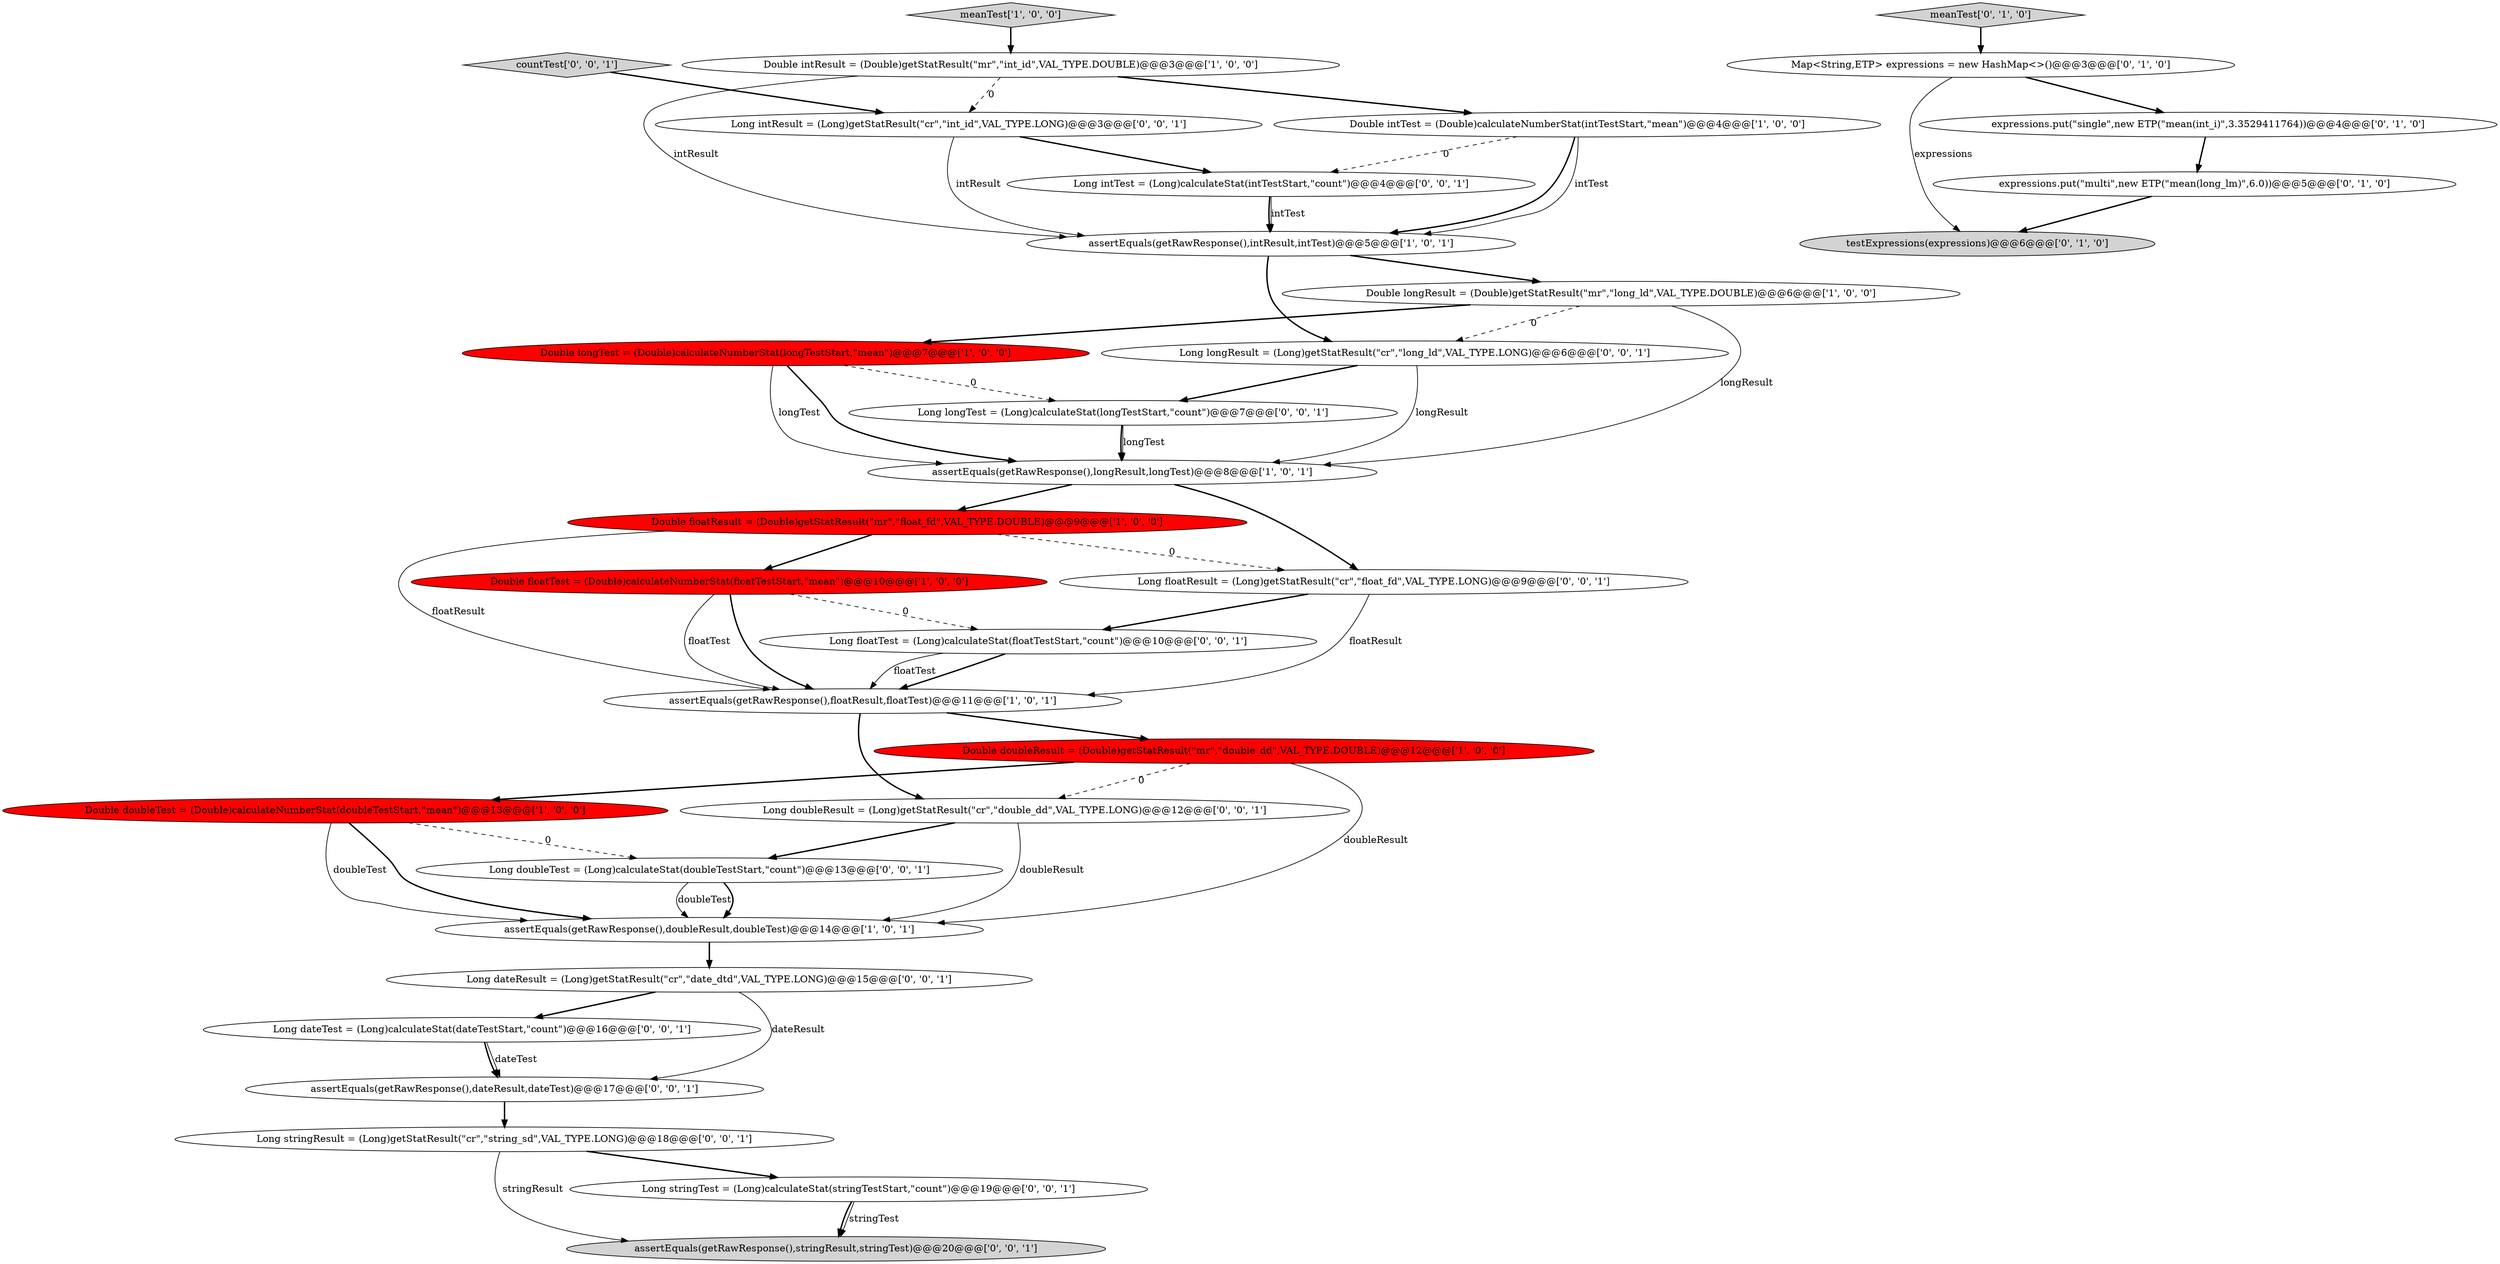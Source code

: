 digraph {
20 [style = filled, label = "Long stringResult = (Long)getStatResult(\"cr\",\"string_sd\",VAL_TYPE.LONG)@@@18@@@['0', '0', '1']", fillcolor = white, shape = ellipse image = "AAA0AAABBB3BBB"];
7 [style = filled, label = "Double intTest = (Double)calculateNumberStat(intTestStart,\"mean\")@@@4@@@['1', '0', '0']", fillcolor = white, shape = ellipse image = "AAA0AAABBB1BBB"];
3 [style = filled, label = "Double floatResult = (Double)getStatResult(\"mr\",\"float_fd\",VAL_TYPE.DOUBLE)@@@9@@@['1', '0', '0']", fillcolor = red, shape = ellipse image = "AAA1AAABBB1BBB"];
14 [style = filled, label = "meanTest['0', '1', '0']", fillcolor = lightgray, shape = diamond image = "AAA0AAABBB2BBB"];
28 [style = filled, label = "Long intTest = (Long)calculateStat(intTestStart,\"count\")@@@4@@@['0', '0', '1']", fillcolor = white, shape = ellipse image = "AAA0AAABBB3BBB"];
17 [style = filled, label = "expressions.put(\"multi\",new ETP(\"mean(long_lm)\",6.0))@@@5@@@['0', '1', '0']", fillcolor = white, shape = ellipse image = "AAA0AAABBB2BBB"];
18 [style = filled, label = "Long intResult = (Long)getStatResult(\"cr\",\"int_id\",VAL_TYPE.LONG)@@@3@@@['0', '0', '1']", fillcolor = white, shape = ellipse image = "AAA0AAABBB3BBB"];
31 [style = filled, label = "Long floatResult = (Long)getStatResult(\"cr\",\"float_fd\",VAL_TYPE.LONG)@@@9@@@['0', '0', '1']", fillcolor = white, shape = ellipse image = "AAA0AAABBB3BBB"];
2 [style = filled, label = "Double doubleTest = (Double)calculateNumberStat(doubleTestStart,\"mean\")@@@13@@@['1', '0', '0']", fillcolor = red, shape = ellipse image = "AAA1AAABBB1BBB"];
5 [style = filled, label = "assertEquals(getRawResponse(),floatResult,floatTest)@@@11@@@['1', '0', '1']", fillcolor = white, shape = ellipse image = "AAA0AAABBB1BBB"];
15 [style = filled, label = "testExpressions(expressions)@@@6@@@['0', '1', '0']", fillcolor = lightgray, shape = ellipse image = "AAA0AAABBB2BBB"];
13 [style = filled, label = "expressions.put(\"single\",new ETP(\"mean(int_i)\",3.3529411764))@@@4@@@['0', '1', '0']", fillcolor = white, shape = ellipse image = "AAA0AAABBB2BBB"];
26 [style = filled, label = "Long dateTest = (Long)calculateStat(dateTestStart,\"count\")@@@16@@@['0', '0', '1']", fillcolor = white, shape = ellipse image = "AAA0AAABBB3BBB"];
19 [style = filled, label = "assertEquals(getRawResponse(),dateResult,dateTest)@@@17@@@['0', '0', '1']", fillcolor = white, shape = ellipse image = "AAA0AAABBB3BBB"];
24 [style = filled, label = "assertEquals(getRawResponse(),stringResult,stringTest)@@@20@@@['0', '0', '1']", fillcolor = lightgray, shape = ellipse image = "AAA0AAABBB3BBB"];
8 [style = filled, label = "Double intResult = (Double)getStatResult(\"mr\",\"int_id\",VAL_TYPE.DOUBLE)@@@3@@@['1', '0', '0']", fillcolor = white, shape = ellipse image = "AAA0AAABBB1BBB"];
27 [style = filled, label = "Long dateResult = (Long)getStatResult(\"cr\",\"date_dtd\",VAL_TYPE.LONG)@@@15@@@['0', '0', '1']", fillcolor = white, shape = ellipse image = "AAA0AAABBB3BBB"];
30 [style = filled, label = "Long doubleResult = (Long)getStatResult(\"cr\",\"double_dd\",VAL_TYPE.LONG)@@@12@@@['0', '0', '1']", fillcolor = white, shape = ellipse image = "AAA0AAABBB3BBB"];
6 [style = filled, label = "Double floatTest = (Double)calculateNumberStat(floatTestStart,\"mean\")@@@10@@@['1', '0', '0']", fillcolor = red, shape = ellipse image = "AAA1AAABBB1BBB"];
23 [style = filled, label = "Long doubleTest = (Long)calculateStat(doubleTestStart,\"count\")@@@13@@@['0', '0', '1']", fillcolor = white, shape = ellipse image = "AAA0AAABBB3BBB"];
25 [style = filled, label = "Long longTest = (Long)calculateStat(longTestStart,\"count\")@@@7@@@['0', '0', '1']", fillcolor = white, shape = ellipse image = "AAA0AAABBB3BBB"];
10 [style = filled, label = "assertEquals(getRawResponse(),intResult,intTest)@@@5@@@['1', '0', '1']", fillcolor = white, shape = ellipse image = "AAA0AAABBB1BBB"];
11 [style = filled, label = "assertEquals(getRawResponse(),doubleResult,doubleTest)@@@14@@@['1', '0', '1']", fillcolor = white, shape = ellipse image = "AAA0AAABBB1BBB"];
9 [style = filled, label = "Double doubleResult = (Double)getStatResult(\"mr\",\"double_dd\",VAL_TYPE.DOUBLE)@@@12@@@['1', '0', '0']", fillcolor = red, shape = ellipse image = "AAA1AAABBB1BBB"];
32 [style = filled, label = "countTest['0', '0', '1']", fillcolor = lightgray, shape = diamond image = "AAA0AAABBB3BBB"];
0 [style = filled, label = "Double longTest = (Double)calculateNumberStat(longTestStart,\"mean\")@@@7@@@['1', '0', '0']", fillcolor = red, shape = ellipse image = "AAA1AAABBB1BBB"];
21 [style = filled, label = "Long floatTest = (Long)calculateStat(floatTestStart,\"count\")@@@10@@@['0', '0', '1']", fillcolor = white, shape = ellipse image = "AAA0AAABBB3BBB"];
29 [style = filled, label = "Long longResult = (Long)getStatResult(\"cr\",\"long_ld\",VAL_TYPE.LONG)@@@6@@@['0', '0', '1']", fillcolor = white, shape = ellipse image = "AAA0AAABBB3BBB"];
22 [style = filled, label = "Long stringTest = (Long)calculateStat(stringTestStart,\"count\")@@@19@@@['0', '0', '1']", fillcolor = white, shape = ellipse image = "AAA0AAABBB3BBB"];
12 [style = filled, label = "meanTest['1', '0', '0']", fillcolor = lightgray, shape = diamond image = "AAA0AAABBB1BBB"];
16 [style = filled, label = "Map<String,ETP> expressions = new HashMap<>()@@@3@@@['0', '1', '0']", fillcolor = white, shape = ellipse image = "AAA0AAABBB2BBB"];
4 [style = filled, label = "Double longResult = (Double)getStatResult(\"mr\",\"long_ld\",VAL_TYPE.DOUBLE)@@@6@@@['1', '0', '0']", fillcolor = white, shape = ellipse image = "AAA0AAABBB1BBB"];
1 [style = filled, label = "assertEquals(getRawResponse(),longResult,longTest)@@@8@@@['1', '0', '1']", fillcolor = white, shape = ellipse image = "AAA0AAABBB1BBB"];
2->23 [style = dashed, label="0"];
14->16 [style = bold, label=""];
6->21 [style = dashed, label="0"];
23->11 [style = solid, label="doubleTest"];
16->13 [style = bold, label=""];
25->1 [style = bold, label=""];
6->5 [style = solid, label="floatTest"];
28->10 [style = bold, label=""];
5->9 [style = bold, label=""];
26->19 [style = solid, label="dateTest"];
7->10 [style = bold, label=""];
9->2 [style = bold, label=""];
3->31 [style = dashed, label="0"];
19->20 [style = bold, label=""];
9->11 [style = solid, label="doubleResult"];
30->23 [style = bold, label=""];
1->3 [style = bold, label=""];
29->25 [style = bold, label=""];
3->6 [style = bold, label=""];
18->10 [style = solid, label="intResult"];
31->21 [style = bold, label=""];
26->19 [style = bold, label=""];
18->28 [style = bold, label=""];
8->7 [style = bold, label=""];
4->0 [style = bold, label=""];
20->22 [style = bold, label=""];
21->5 [style = bold, label=""];
6->5 [style = bold, label=""];
13->17 [style = bold, label=""];
22->24 [style = solid, label="stringTest"];
7->10 [style = solid, label="intTest"];
28->10 [style = solid, label="intTest"];
0->25 [style = dashed, label="0"];
10->29 [style = bold, label=""];
0->1 [style = solid, label="longTest"];
31->5 [style = solid, label="floatResult"];
21->5 [style = solid, label="floatTest"];
25->1 [style = solid, label="longTest"];
12->8 [style = bold, label=""];
0->1 [style = bold, label=""];
8->10 [style = solid, label="intResult"];
3->5 [style = solid, label="floatResult"];
16->15 [style = solid, label="expressions"];
7->28 [style = dashed, label="0"];
27->19 [style = solid, label="dateResult"];
17->15 [style = bold, label=""];
10->4 [style = bold, label=""];
4->1 [style = solid, label="longResult"];
8->18 [style = dashed, label="0"];
29->1 [style = solid, label="longResult"];
5->30 [style = bold, label=""];
22->24 [style = bold, label=""];
32->18 [style = bold, label=""];
23->11 [style = bold, label=""];
1->31 [style = bold, label=""];
2->11 [style = solid, label="doubleTest"];
30->11 [style = solid, label="doubleResult"];
4->29 [style = dashed, label="0"];
2->11 [style = bold, label=""];
9->30 [style = dashed, label="0"];
11->27 [style = bold, label=""];
27->26 [style = bold, label=""];
20->24 [style = solid, label="stringResult"];
}
